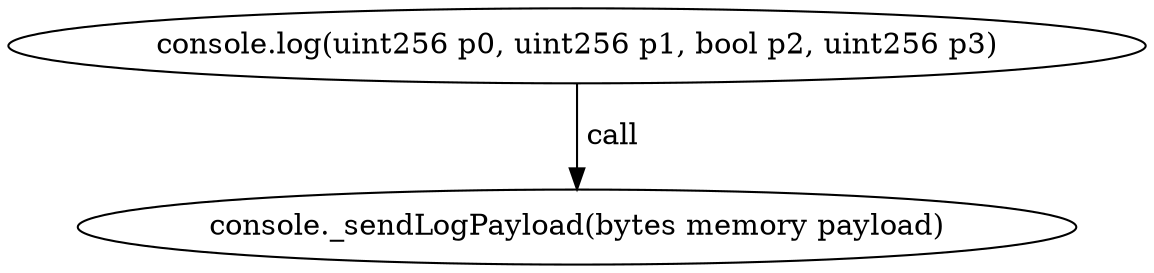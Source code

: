 digraph "" {
	graph [bb="0,0,460.37,124.8"];
	node [label="\N"];
	"console.log(uint256 p0, uint256 p1, bool p2, uint256 p3)"	 [height=0.5,
		pos="230.19,106.8",
		width=6.3941];
	"console._sendLogPayload(bytes memory payload)"	 [height=0.5,
		pos="230.19,18",
		width=5.7372];
	"console.log(uint256 p0, uint256 p1, bool p2, uint256 p3)" -> "console._sendLogPayload(bytes memory payload)" [key=call,
	label=" call",
	lp="242.04,62.4",
	pos="e,230.19,36.072 230.19,88.401 230.19,76.295 230.19,60.208 230.19,46.467"];
}
digraph "" {
	graph [bb="0,0,460.37,124.8"];
	node [label="\N"];
	"console.log(uint256 p0, uint256 p1, bool p2, uint256 p3)"	 [height=0.5,
		pos="230.19,106.8",
		width=6.3941];
	"console._sendLogPayload(bytes memory payload)"	 [height=0.5,
		pos="230.19,18",
		width=5.7372];
	"console.log(uint256 p0, uint256 p1, bool p2, uint256 p3)" -> "console._sendLogPayload(bytes memory payload)" [key=call,
	label=" call",
	lp="242.04,62.4",
	pos="e,230.19,36.072 230.19,88.401 230.19,76.295 230.19,60.208 230.19,46.467"];
}
